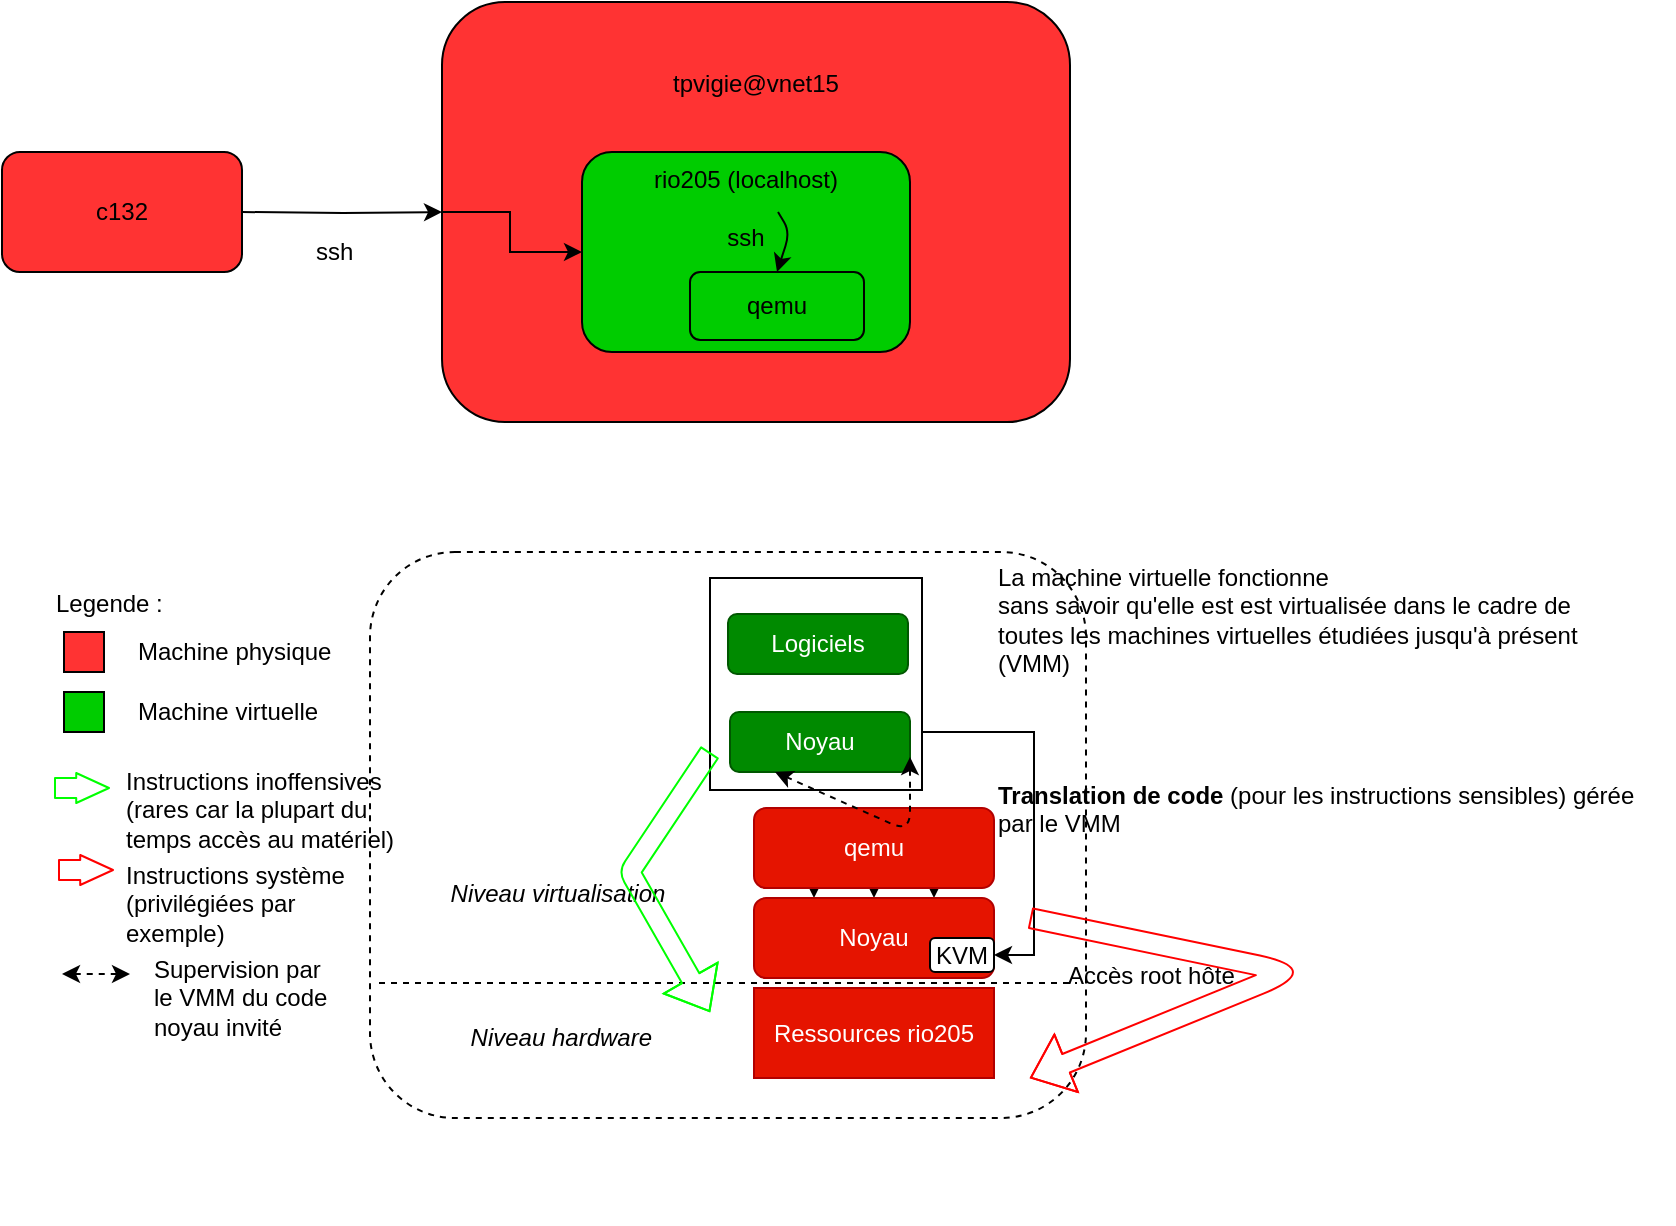 <mxfile version="10.6.0" type="device"><diagram id="u7Hdlcx34OBUiHYBm5p_" name="Page-1"><mxGraphModel dx="1010" dy="501" grid="1" gridSize="10" guides="1" tooltips="1" connect="1" arrows="1" fold="1" page="1" pageScale="1" pageWidth="827" pageHeight="1169" math="0" shadow="0"><root><mxCell id="0"/><mxCell id="1" parent="0"/><mxCell id="WXIeTKy9Yhz6nf_PGL0S-10" value="&lt;i&gt;&lt;br&gt;&lt;br&gt;&lt;br&gt;&lt;br&gt;&lt;br&gt;&amp;nbsp; &amp;nbsp; &amp;nbsp; &amp;nbsp; &amp;nbsp; &amp;nbsp; &amp;nbsp; &amp;nbsp; &amp;nbsp; &amp;nbsp; &amp;nbsp; &amp;nbsp; &amp;nbsp; &amp;nbsp; &amp;nbsp; &amp;nbsp; &amp;nbsp; &amp;nbsp; &amp;nbsp; &amp;nbsp; &amp;nbsp; &amp;nbsp; &amp;nbsp; &amp;nbsp; &amp;nbsp; &amp;nbsp; &amp;nbsp;&amp;nbsp;&lt;br&gt;&lt;br&gt;&lt;br&gt;&amp;nbsp; &amp;nbsp; &amp;nbsp; &amp;nbsp; &amp;nbsp; &amp;nbsp; &amp;nbsp; &amp;nbsp; &amp;nbsp; &amp;nbsp; &amp;nbsp; &amp;nbsp; &amp;nbsp; &amp;nbsp; &amp;nbsp; &amp;nbsp; &amp;nbsp; &amp;nbsp; &amp;nbsp; &amp;nbsp; &amp;nbsp; &amp;nbsp; &amp;nbsp; &amp;nbsp; &amp;nbsp;&amp;nbsp;&lt;br&gt;&lt;br&gt;&amp;nbsp; &amp;nbsp; &amp;nbsp; &amp;nbsp; &amp;nbsp; &amp;nbsp; &amp;nbsp; &amp;nbsp; &amp;nbsp; &amp;nbsp; &amp;nbsp; &amp;nbsp; &amp;nbsp; &amp;nbsp; &amp;nbsp; &amp;nbsp; &amp;nbsp; &amp;nbsp; &amp;nbsp; &amp;nbsp; &amp;nbsp; &amp;nbsp; &amp;nbsp; &amp;nbsp; &amp;nbsp; &amp;nbsp;&amp;nbsp;&lt;br&gt;&lt;br&gt;&lt;br&gt;&lt;br&gt;&lt;br&gt;Niveau virtualisation&amp;nbsp; &amp;nbsp; &amp;nbsp; &amp;nbsp; &amp;nbsp; &amp;nbsp; &amp;nbsp; &amp;nbsp; &amp;nbsp; &amp;nbsp; &amp;nbsp; &amp;nbsp; &amp;nbsp; &amp;nbsp; &amp;nbsp; &amp;nbsp; &amp;nbsp; &amp;nbsp; &amp;nbsp; &amp;nbsp; &amp;nbsp; &amp;nbsp; &amp;nbsp; &amp;nbsp; &amp;nbsp; &amp;nbsp;&lt;br&gt;&lt;br&gt;&lt;br&gt;&lt;br&gt;&lt;br&gt;Niveau hardware&amp;nbsp; &amp;nbsp; &amp;nbsp; &amp;nbsp; &amp;nbsp; &amp;nbsp; &amp;nbsp; &amp;nbsp; &amp;nbsp; &amp;nbsp; &amp;nbsp; &amp;nbsp; &amp;nbsp; &amp;nbsp; &amp;nbsp; &amp;nbsp; &amp;nbsp; &amp;nbsp; &amp;nbsp; &amp;nbsp; &amp;nbsp; &amp;nbsp; &amp;nbsp; &amp;nbsp; &amp;nbsp;&amp;nbsp;&lt;br&gt;&lt;br&gt;&lt;br&gt;&lt;br&gt;&lt;br&gt;&amp;nbsp; &amp;nbsp; &amp;nbsp; &amp;nbsp; &amp;nbsp; &amp;nbsp; &amp;nbsp; &amp;nbsp; &amp;nbsp; &amp;nbsp; &amp;nbsp; &amp;nbsp; &amp;nbsp; &amp;nbsp; &amp;nbsp; &amp;nbsp; &amp;nbsp; &amp;nbsp; &amp;nbsp; &amp;nbsp; &amp;nbsp; &amp;nbsp; &amp;nbsp; &amp;nbsp; &amp;nbsp; &amp;nbsp; &amp;nbsp; &amp;nbsp; &amp;nbsp; &amp;nbsp; &amp;nbsp; &amp;nbsp; &amp;nbsp; &amp;nbsp; &amp;nbsp; &amp;nbsp; &amp;nbsp; &amp;nbsp; &amp;nbsp; &amp;nbsp; &amp;nbsp; &amp;nbsp; &amp;nbsp; &amp;nbsp; &amp;nbsp; &amp;nbsp; &amp;nbsp; &amp;nbsp; &amp;nbsp; &amp;nbsp; &amp;nbsp; &amp;nbsp; &amp;nbsp; &amp;nbsp; &amp;nbsp; &amp;nbsp; &amp;nbsp; &amp;nbsp; &amp;nbsp; &amp;nbsp; &amp;nbsp; &amp;nbsp; &amp;nbsp;&amp;nbsp;&lt;/i&gt;" style="rounded=1;whiteSpace=wrap;html=1;dashed=1;" parent="1" vertex="1"><mxGeometry x="350" y="430" width="358" height="283" as="geometry"/></mxCell><mxCell id="LrDcdEWjvxfjkJP8dvRN-3" style="edgeStyle=orthogonalEdgeStyle;rounded=0;orthogonalLoop=1;jettySize=auto;html=1;exitX=1.003;exitY=0.451;exitDx=0;exitDy=0;entryX=0;entryY=0.5;entryDx=0;entryDy=0;exitPerimeter=0;" parent="1" target="LrDcdEWjvxfjkJP8dvRN-2" edge="1"><mxGeometry relative="1" as="geometry"><mxPoint x="286" y="260" as="sourcePoint"/></mxGeometry></mxCell><mxCell id="LrDcdEWjvxfjkJP8dvRN-2" value="tpvigie@vnet15&lt;br&gt;&lt;br&gt;&lt;br&gt;&lt;br&gt;&lt;br&gt;&lt;br&gt;&lt;br&gt;&lt;br&gt;&lt;br&gt;&lt;br&gt;" style="rounded=1;whiteSpace=wrap;html=1;fillColor=#FF3333;" parent="1" vertex="1"><mxGeometry x="386" y="155" width="314" height="210" as="geometry"/></mxCell><mxCell id="LrDcdEWjvxfjkJP8dvRN-12" value="rio205 (localhost)&lt;br&gt;&lt;br&gt;ssh&lt;br&gt;&lt;br&gt;&lt;br&gt;&lt;br&gt;" style="rounded=1;whiteSpace=wrap;html=1;fillColor=#00CC00;" parent="1" vertex="1"><mxGeometry x="456" y="230" width="164" height="100" as="geometry"/></mxCell><mxCell id="LrDcdEWjvxfjkJP8dvRN-4" value="ssh" style="text;html=1;resizable=0;points=[];autosize=1;align=left;verticalAlign=top;spacingTop=-4;" parent="1" vertex="1"><mxGeometry x="321" y="270" width="30" height="20" as="geometry"/></mxCell><mxCell id="LrDcdEWjvxfjkJP8dvRN-10" value="c132" style="rounded=1;whiteSpace=wrap;html=1;strokeColor=#000000;fillColor=#FF3333;" parent="1" vertex="1"><mxGeometry x="166" y="230" width="120" height="60" as="geometry"/></mxCell><mxCell id="LrDcdEWjvxfjkJP8dvRN-15" style="edgeStyle=orthogonalEdgeStyle;rounded=0;orthogonalLoop=1;jettySize=auto;html=1;exitX=0;exitY=0.5;exitDx=0;exitDy=0;entryX=0;entryY=0.5;entryDx=0;entryDy=0;" parent="1" source="LrDcdEWjvxfjkJP8dvRN-2" target="LrDcdEWjvxfjkJP8dvRN-12" edge="1"><mxGeometry relative="1" as="geometry"><Array as="points"><mxPoint x="420" y="260"/><mxPoint x="420" y="280"/></Array></mxGeometry></mxCell><mxCell id="LrDcdEWjvxfjkJP8dvRN-16" value="Legende :&lt;br&gt;&lt;br&gt;" style="text;html=1;resizable=0;points=[];autosize=1;align=left;verticalAlign=top;spacingTop=-4;" parent="1" vertex="1"><mxGeometry x="191" y="446" width="70" height="30" as="geometry"/></mxCell><mxCell id="LrDcdEWjvxfjkJP8dvRN-17" value="" style="whiteSpace=wrap;html=1;aspect=fixed;strokeColor=#000000;fillColor=#00CC00;" parent="1" vertex="1"><mxGeometry x="197" y="500" width="20" height="20" as="geometry"/></mxCell><mxCell id="LrDcdEWjvxfjkJP8dvRN-18" value="Machine virtuelle" style="text;html=1;resizable=0;points=[];autosize=1;align=left;verticalAlign=top;spacingTop=-4;" parent="1" vertex="1"><mxGeometry x="232" y="500" width="110" height="20" as="geometry"/></mxCell><mxCell id="LrDcdEWjvxfjkJP8dvRN-19" value="" style="whiteSpace=wrap;html=1;aspect=fixed;strokeColor=#000000;fillColor=#FF3333;" parent="1" vertex="1"><mxGeometry x="197" y="470" width="20" height="20" as="geometry"/></mxCell><mxCell id="LrDcdEWjvxfjkJP8dvRN-20" value="Machine physique" style="text;html=1;resizable=0;points=[];autosize=1;align=left;verticalAlign=top;spacingTop=-4;" parent="1" vertex="1"><mxGeometry x="232" y="470" width="110" height="20" as="geometry"/></mxCell><mxCell id="LrDcdEWjvxfjkJP8dvRN-21" value="qemu" style="rounded=1;whiteSpace=wrap;html=1;strokeColor=#000000;fillColor=#00CC00;" parent="1" vertex="1"><mxGeometry x="510" y="290" width="87" height="34" as="geometry"/></mxCell><mxCell id="7rlaMwRHxiko-dEgyGBL-1" value="" style="endArrow=classic;html=1;entryX=0.5;entryY=0;entryDx=0;entryDy=0;" parent="1" target="LrDcdEWjvxfjkJP8dvRN-21" edge="1"><mxGeometry width="50" height="50" relative="1" as="geometry"><mxPoint x="554" y="260" as="sourcePoint"/><mxPoint x="440" y="430" as="targetPoint"/><Array as="points"><mxPoint x="554" y="260"/><mxPoint x="560" y="270"/></Array></mxGeometry></mxCell><mxCell id="WXIeTKy9Yhz6nf_PGL0S-19" style="edgeStyle=orthogonalEdgeStyle;rounded=0;orthogonalLoop=1;jettySize=auto;html=1;exitX=1;exitY=0.5;exitDx=0;exitDy=0;entryX=1;entryY=0.5;entryDx=0;entryDy=0;" parent="1" source="dPlTDxtfSplfZ75m2TeO-1" target="dPlTDxtfSplfZ75m2TeO-5" edge="1"><mxGeometry relative="1" as="geometry"><Array as="points"><mxPoint x="682" y="520"/><mxPoint x="682" y="632"/></Array></mxGeometry></mxCell><mxCell id="WXIeTKy9Yhz6nf_PGL0S-21" style="edgeStyle=orthogonalEdgeStyle;rounded=0;orthogonalLoop=1;jettySize=auto;html=1;exitX=0.5;exitY=1;exitDx=0;exitDy=0;entryX=0.5;entryY=0;entryDx=0;entryDy=0;" parent="1" source="WXIeTKy9Yhz6nf_PGL0S-4" target="WXIeTKy9Yhz6nf_PGL0S-9" edge="1"><mxGeometry relative="1" as="geometry"/></mxCell><mxCell id="WXIeTKy9Yhz6nf_PGL0S-22" style="edgeStyle=orthogonalEdgeStyle;rounded=0;orthogonalLoop=1;jettySize=auto;html=1;exitX=0.25;exitY=1;exitDx=0;exitDy=0;entryX=0.25;entryY=0;entryDx=0;entryDy=0;" parent="1" source="WXIeTKy9Yhz6nf_PGL0S-4" target="WXIeTKy9Yhz6nf_PGL0S-9" edge="1"><mxGeometry relative="1" as="geometry"/></mxCell><mxCell id="WXIeTKy9Yhz6nf_PGL0S-23" style="edgeStyle=orthogonalEdgeStyle;rounded=0;orthogonalLoop=1;jettySize=auto;html=1;exitX=0.75;exitY=1;exitDx=0;exitDy=0;entryX=0.75;entryY=0;entryDx=0;entryDy=0;" parent="1" source="WXIeTKy9Yhz6nf_PGL0S-4" target="WXIeTKy9Yhz6nf_PGL0S-9" edge="1"><mxGeometry relative="1" as="geometry"/></mxCell><mxCell id="WXIeTKy9Yhz6nf_PGL0S-4" value="qemu" style="rounded=1;whiteSpace=wrap;html=1;fillColor=#e51400;strokeColor=#B20000;fontColor=#ffffff;" parent="1" vertex="1"><mxGeometry x="542" y="558" width="120" height="40" as="geometry"/></mxCell><mxCell id="WXIeTKy9Yhz6nf_PGL0S-9" value="Noyau" style="rounded=1;whiteSpace=wrap;html=1;fillColor=#e51400;strokeColor=#B20000;fontColor=#ffffff;" parent="1" vertex="1"><mxGeometry x="542" y="603" width="120" height="40" as="geometry"/></mxCell><mxCell id="WXIeTKy9Yhz6nf_PGL0S-12" value="Ressources rio205" style="rounded=0;whiteSpace=wrap;html=1;fillColor=#e51400;strokeColor=#B20000;fontColor=#ffffff;" parent="1" vertex="1"><mxGeometry x="542" y="648" width="120" height="45" as="geometry"/></mxCell><mxCell id="WXIeTKy9Yhz6nf_PGL0S-14" value="" style="endArrow=none;dashed=1;html=1;" parent="1" edge="1"><mxGeometry width="50" height="50" relative="1" as="geometry"><mxPoint x="354.5" y="645.5" as="sourcePoint"/><mxPoint x="703.5" y="645.5" as="targetPoint"/></mxGeometry></mxCell><mxCell id="WXIeTKy9Yhz6nf_PGL0S-20" value="&lt;b&gt;Translation de code&lt;/b&gt; (pour les instructions sensibles) gérée&amp;nbsp;&lt;br&gt;par le VMM&lt;br&gt;&lt;br&gt;" style="text;html=1;resizable=0;points=[];autosize=1;align=left;verticalAlign=top;spacingTop=-4;" parent="1" vertex="1"><mxGeometry x="662" y="541.5" width="340" height="40" as="geometry"/></mxCell><mxCell id="dPlTDxtfSplfZ75m2TeO-1" value="" style="whiteSpace=wrap;html=1;aspect=fixed;strokeWidth=1;" parent="1" vertex="1"><mxGeometry x="520" y="443" width="106" height="106" as="geometry"/></mxCell><mxCell id="dPlTDxtfSplfZ75m2TeO-5" value="KVM" style="rounded=1;whiteSpace=wrap;html=1;" parent="1" vertex="1"><mxGeometry x="630" y="623" width="32" height="17" as="geometry"/></mxCell><mxCell id="KrJWcG4Rs8aBDOJlbddn-1" value="La machine virtuelle fonctionne&lt;br&gt;sans savoir qu'elle est est virtualisée dans le cadre de&lt;br&gt;toutes les machines virtuelles étudiées jusqu'à présent&lt;br&gt;(VMM)&lt;br&gt;" style="text;html=1;resizable=0;points=[];autosize=1;align=left;verticalAlign=top;spacingTop=-4;" parent="1" vertex="1"><mxGeometry x="662" y="432.5" width="310" height="60" as="geometry"/></mxCell><mxCell id="KrJWcG4Rs8aBDOJlbddn-2" value="Accès root hôte" style="text;html=1;resizable=0;points=[];autosize=1;align=left;verticalAlign=top;spacingTop=-4;" parent="1" vertex="1"><mxGeometry x="697" y="631.5" width="100" height="20" as="geometry"/></mxCell><mxCell id="KrJWcG4Rs8aBDOJlbddn-3" value="Noyau" style="rounded=1;whiteSpace=wrap;html=1;strokeWidth=1;fillColor=#008a00;strokeColor=#005700;fontColor=#ffffff;" parent="1" vertex="1"><mxGeometry x="530" y="510" width="90" height="30" as="geometry"/></mxCell><mxCell id="KrJWcG4Rs8aBDOJlbddn-4" value="Logiciels" style="rounded=1;whiteSpace=wrap;html=1;strokeWidth=1;fillColor=#008a00;strokeColor=#005700;fontColor=#ffffff;" parent="1" vertex="1"><mxGeometry x="529" y="461" width="90" height="30" as="geometry"/></mxCell><mxCell id="KrJWcG4Rs8aBDOJlbddn-5" value="" style="shape=flexArrow;endArrow=classic;html=1;exitX=0;exitY=0.821;exitDx=0;exitDy=0;exitPerimeter=0;strokeColor=#00FF00;" parent="1" source="dPlTDxtfSplfZ75m2TeO-1" edge="1"><mxGeometry width="50" height="50" relative="1" as="geometry"><mxPoint x="479" y="558" as="sourcePoint"/><mxPoint x="520" y="660" as="targetPoint"/><Array as="points"><mxPoint x="480" y="590"/></Array></mxGeometry></mxCell><mxCell id="KrJWcG4Rs8aBDOJlbddn-6" value="" style="shape=flexArrow;endArrow=classic;html=1;endWidth=4;endSize=5.13;strokeColor=#00FF00;" parent="1" edge="1"><mxGeometry width="50" height="50" relative="1" as="geometry"><mxPoint x="192" y="548" as="sourcePoint"/><mxPoint x="220" y="548" as="targetPoint"/></mxGeometry></mxCell><mxCell id="KrJWcG4Rs8aBDOJlbddn-7" value="Instructions inoffensives&lt;br&gt;(rares car la plupart du&amp;nbsp;&lt;br&gt;temps accès au matériel)&lt;br&gt;" style="text;html=1;resizable=0;points=[];autosize=1;align=left;verticalAlign=top;spacingTop=-4;" parent="1" vertex="1"><mxGeometry x="226" y="535" width="150" height="40" as="geometry"/></mxCell><mxCell id="KrJWcG4Rs8aBDOJlbddn-12" value="" style="shape=flexArrow;endArrow=classic;html=1;strokeColor=#FF0000;" parent="1" edge="1"><mxGeometry width="50" height="50" relative="1" as="geometry"><mxPoint x="680" y="613" as="sourcePoint"/><mxPoint x="680" y="693" as="targetPoint"/><Array as="points"><mxPoint x="810" y="640"/></Array></mxGeometry></mxCell><mxCell id="KrJWcG4Rs8aBDOJlbddn-13" value="" style="shape=flexArrow;endArrow=classic;html=1;endWidth=4;endSize=5.13;strokeColor=#FF0000;" parent="1" edge="1"><mxGeometry width="50" height="50" relative="1" as="geometry"><mxPoint x="194" y="589" as="sourcePoint"/><mxPoint x="222" y="589" as="targetPoint"/></mxGeometry></mxCell><mxCell id="KrJWcG4Rs8aBDOJlbddn-14" value="Instructions système&amp;nbsp;&lt;br&gt;(privilégiées par&amp;nbsp;&lt;br&gt;exemple)&lt;br&gt;" style="text;html=1;resizable=0;points=[];autosize=1;align=left;verticalAlign=top;spacingTop=-4;" parent="1" vertex="1"><mxGeometry x="226" y="582" width="130" height="40" as="geometry"/></mxCell><mxCell id="n-pyLvgVZp1qAyvl6kdz-1" value="" style="endArrow=classic;startArrow=classic;html=1;entryX=0.25;entryY=1;entryDx=0;entryDy=0;exitX=1;exitY=0.75;exitDx=0;exitDy=0;dashed=1;" parent="1" source="KrJWcG4Rs8aBDOJlbddn-3" target="KrJWcG4Rs8aBDOJlbddn-3" edge="1"><mxGeometry width="50" height="50" relative="1" as="geometry"><mxPoint x="646" y="548" as="sourcePoint"/><mxPoint x="606" y="538" as="targetPoint"/><Array as="points"><mxPoint x="620" y="570"/></Array></mxGeometry></mxCell><mxCell id="n-pyLvgVZp1qAyvl6kdz-3" value="" style="endArrow=classic;startArrow=classic;html=1;dashed=1;" parent="1" edge="1"><mxGeometry width="50" height="50" relative="1" as="geometry"><mxPoint x="196" y="641" as="sourcePoint"/><mxPoint x="230" y="641" as="targetPoint"/></mxGeometry></mxCell><mxCell id="n-pyLvgVZp1qAyvl6kdz-4" value="Supervision par&amp;nbsp;&lt;br&gt;le VMM du code&amp;nbsp;&lt;br&gt;noyau invité&lt;br&gt;" style="text;html=1;resizable=0;points=[];autosize=1;align=left;verticalAlign=top;spacingTop=-4;" parent="1" vertex="1"><mxGeometry x="240" y="629" width="110" height="40" as="geometry"/></mxCell></root></mxGraphModel></diagram></mxfile>